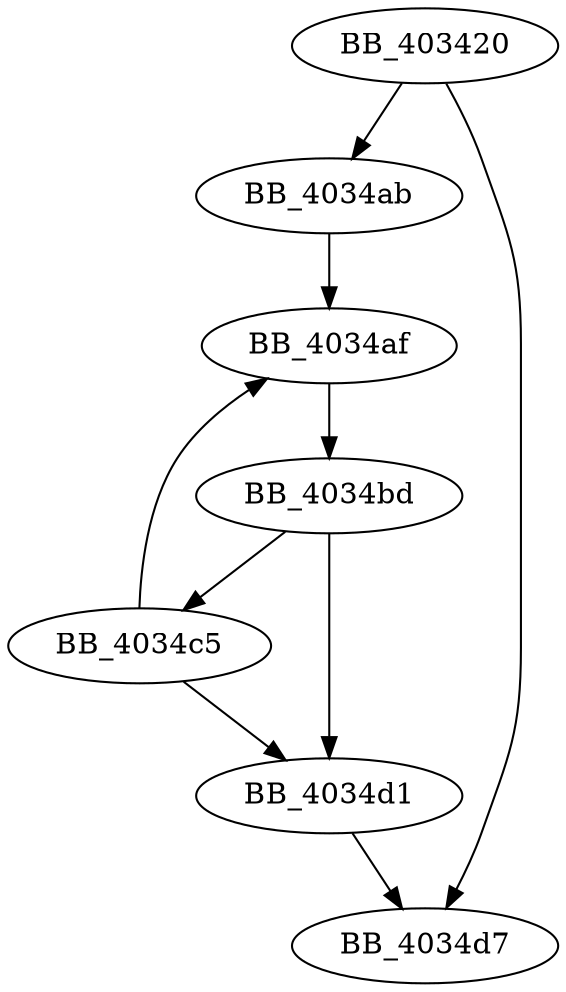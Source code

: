 DiGraph sub_403420{
BB_403420->BB_4034ab
BB_403420->BB_4034d7
BB_4034ab->BB_4034af
BB_4034af->BB_4034bd
BB_4034bd->BB_4034c5
BB_4034bd->BB_4034d1
BB_4034c5->BB_4034af
BB_4034c5->BB_4034d1
BB_4034d1->BB_4034d7
}
